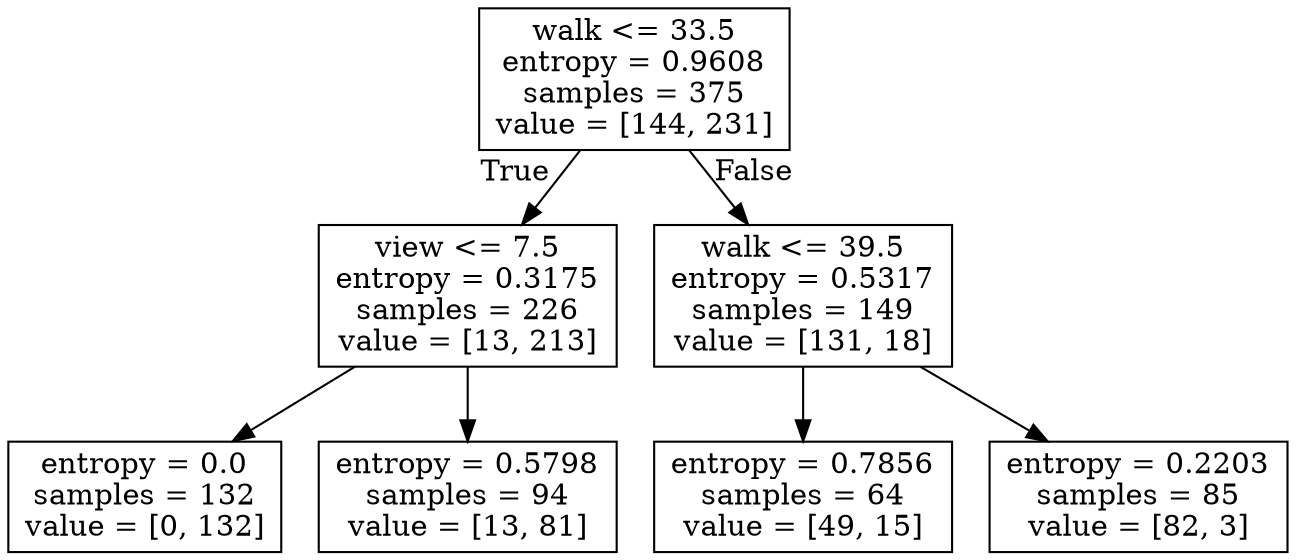 digraph Tree {
node [shape=box] ;
0 [label="walk <= 33.5\nentropy = 0.9608\nsamples = 375\nvalue = [144, 231]"] ;
1 [label="view <= 7.5\nentropy = 0.3175\nsamples = 226\nvalue = [13, 213]"] ;
0 -> 1 [labeldistance=2.5, labelangle=45, headlabel="True"] ;
2 [label="entropy = 0.0\nsamples = 132\nvalue = [0, 132]"] ;
1 -> 2 ;
3 [label="entropy = 0.5798\nsamples = 94\nvalue = [13, 81]"] ;
1 -> 3 ;
4 [label="walk <= 39.5\nentropy = 0.5317\nsamples = 149\nvalue = [131, 18]"] ;
0 -> 4 [labeldistance=2.5, labelangle=-45, headlabel="False"] ;
5 [label="entropy = 0.7856\nsamples = 64\nvalue = [49, 15]"] ;
4 -> 5 ;
6 [label="entropy = 0.2203\nsamples = 85\nvalue = [82, 3]"] ;
4 -> 6 ;
}